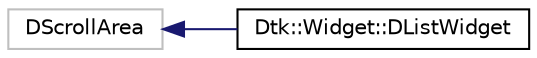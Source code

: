 digraph "类继承关系图"
{
  edge [fontname="Helvetica",fontsize="10",labelfontname="Helvetica",labelfontsize="10"];
  node [fontname="Helvetica",fontsize="10",shape=record];
  rankdir="LR";
  Node174 [label="DScrollArea",height=0.2,width=0.4,color="grey75", fillcolor="white", style="filled"];
  Node174 -> Node0 [dir="back",color="midnightblue",fontsize="10",style="solid",fontname="Helvetica"];
  Node0 [label="Dtk::Widget::DListWidget",height=0.2,width=0.4,color="black", fillcolor="white", style="filled",URL="$class_dtk_1_1_widget_1_1_d_list_widget.html",tooltip="基于widget的列表控件。 "];
}
